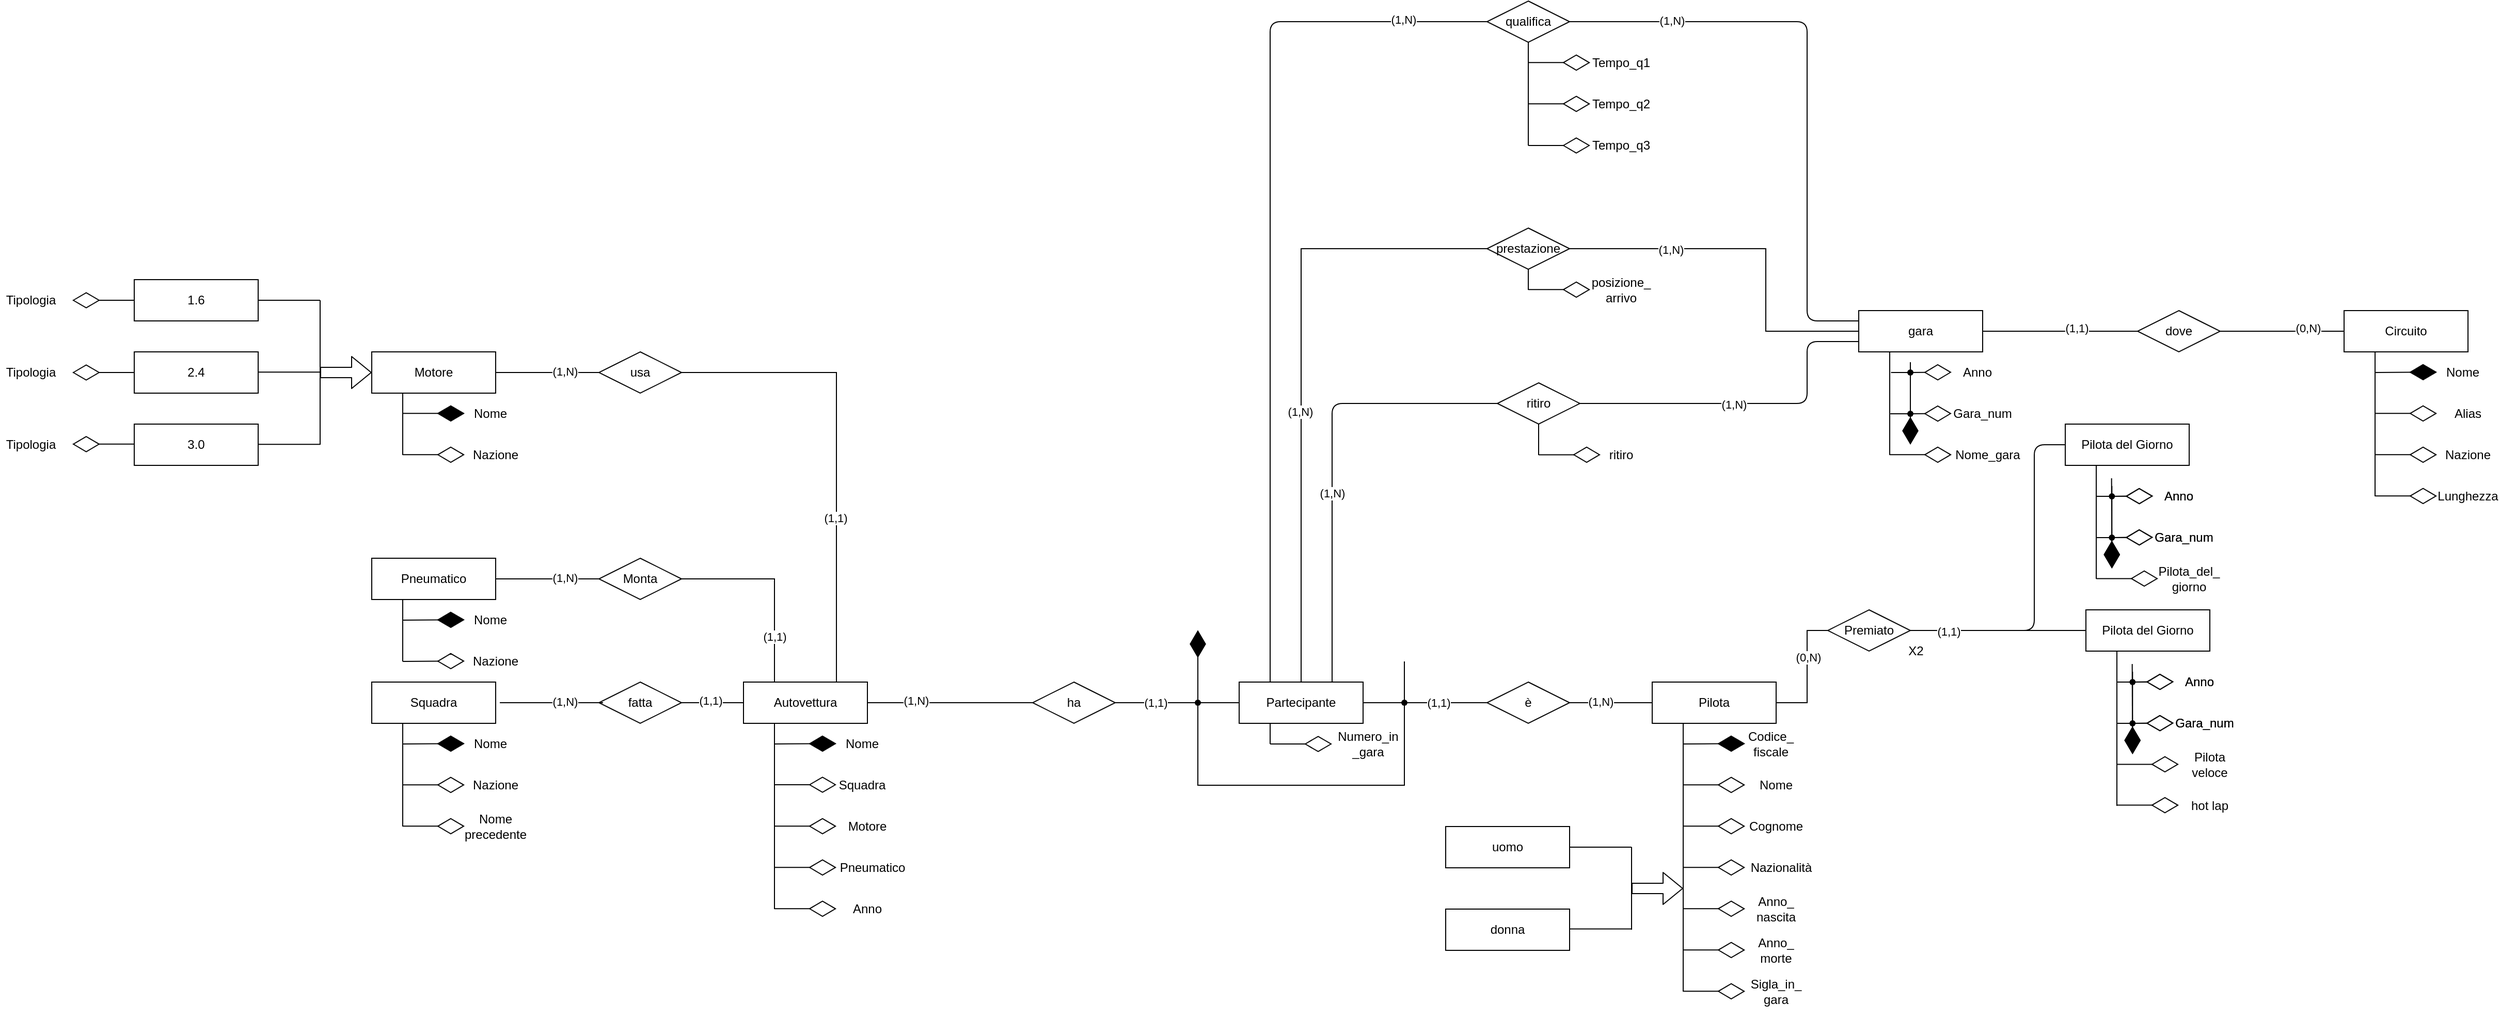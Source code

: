 <mxfile>
    <diagram id="Di9s90D5BJ-oNOoDSjlQ" name="Pagina-1">
        <mxGraphModel dx="2453" dy="1525" grid="1" gridSize="10" guides="1" tooltips="1" connect="1" arrows="1" fold="1" page="1" pageScale="1" pageWidth="827" pageHeight="1169" math="0" shadow="0">
            <root>
                <mxCell id="0"/>
                <mxCell id="1" parent="0"/>
                <mxCell id="17" value="" style="endArrow=none;html=1;rounded=0;entryDx=0;entryDy=0;exitX=0;exitY=0.5;exitDx=0;exitDy=0;" parent="1" source="x9IPXqZHWkCQ09Jr-q4c-19" target="16" edge="1">
                    <mxGeometry width="50" height="50" relative="1" as="geometry">
                        <mxPoint x="600" y="340" as="sourcePoint"/>
                        <mxPoint x="480" y="340" as="targetPoint"/>
                        <Array as="points"/>
                    </mxGeometry>
                </mxCell>
                <mxCell id="x9IPXqZHWkCQ09Jr-q4c-4" value="dove" style="rhombus;whiteSpace=wrap;html=1;" parent="1" vertex="1">
                    <mxGeometry x="1230" y="-40" width="80" height="40" as="geometry"/>
                </mxCell>
                <mxCell id="x9IPXqZHWkCQ09Jr-q4c-5" value="" style="endArrow=none;html=1;rounded=0;exitX=0;exitY=0.5;exitDx=0;exitDy=0;entryX=1;entryY=0.5;entryDx=0;entryDy=0;" parent="1" source="x9IPXqZHWkCQ09Jr-q4c-1" target="x9IPXqZHWkCQ09Jr-q4c-4" edge="1">
                    <mxGeometry width="50" height="50" relative="1" as="geometry">
                        <mxPoint x="250" y="130" as="sourcePoint"/>
                        <mxPoint x="300" y="80" as="targetPoint"/>
                    </mxGeometry>
                </mxCell>
                <mxCell id="Cl9s1CJxhAIAdCeZnH62-13" value="(0,N)" style="edgeLabel;html=1;align=center;verticalAlign=middle;resizable=0;points=[];" parent="x9IPXqZHWkCQ09Jr-q4c-5" vertex="1" connectable="0">
                    <mxGeometry x="-0.25" y="-1" relative="1" as="geometry">
                        <mxPoint x="10" y="-2" as="offset"/>
                    </mxGeometry>
                </mxCell>
                <mxCell id="x9IPXqZHWkCQ09Jr-q4c-6" value="" style="endArrow=none;html=1;rounded=0;entryX=1;entryY=0.5;entryDx=0;entryDy=0;exitX=0;exitY=0.5;exitDx=0;exitDy=0;" parent="1" source="x9IPXqZHWkCQ09Jr-q4c-4" target="x9IPXqZHWkCQ09Jr-q4c-3" edge="1">
                    <mxGeometry width="50" height="50" relative="1" as="geometry">
                        <mxPoint x="470" y="30" as="sourcePoint"/>
                        <mxPoint x="500" y="30" as="targetPoint"/>
                    </mxGeometry>
                </mxCell>
                <mxCell id="Cl9s1CJxhAIAdCeZnH62-14" value="(1,1)" style="edgeLabel;html=1;align=center;verticalAlign=middle;resizable=0;points=[];" parent="x9IPXqZHWkCQ09Jr-q4c-6" vertex="1" connectable="0">
                    <mxGeometry x="-0.175" y="-2" relative="1" as="geometry">
                        <mxPoint x="3" y="-1" as="offset"/>
                    </mxGeometry>
                </mxCell>
                <mxCell id="x9IPXqZHWkCQ09Jr-q4c-9" value="" style="endArrow=none;html=1;rounded=0;entryX=0;entryY=0.5;entryDx=0;entryDy=0;exitX=1;exitY=0.5;exitDx=0;exitDy=0;" parent="1" source="x9IPXqZHWkCQ09Jr-q4c-10" target="x9IPXqZHWkCQ09Jr-q4c-3" edge="1">
                    <mxGeometry width="50" height="50" relative="1" as="geometry">
                        <mxPoint x="680" y="80" as="sourcePoint"/>
                        <mxPoint x="640" y="110" as="targetPoint"/>
                        <Array as="points">
                            <mxPoint x="870" y="-100"/>
                            <mxPoint x="870" y="-20"/>
                        </Array>
                    </mxGeometry>
                </mxCell>
                <mxCell id="Cl9s1CJxhAIAdCeZnH62-15" value="(1,N)" style="edgeLabel;html=1;align=center;verticalAlign=middle;resizable=0;points=[];" parent="x9IPXqZHWkCQ09Jr-q4c-9" vertex="1" connectable="0">
                    <mxGeometry x="-0.455" y="-1" relative="1" as="geometry">
                        <mxPoint as="offset"/>
                    </mxGeometry>
                </mxCell>
                <mxCell id="x9IPXqZHWkCQ09Jr-q4c-11" value="" style="endArrow=none;html=1;rounded=0;entryX=0;entryY=0.5;entryDx=0;entryDy=0;exitX=0.5;exitY=0;exitDx=0;exitDy=0;" parent="1" source="x9IPXqZHWkCQ09Jr-q4c-12" target="x9IPXqZHWkCQ09Jr-q4c-10" edge="1">
                    <mxGeometry width="50" height="50" relative="1" as="geometry">
                        <mxPoint x="680" y="320" as="sourcePoint"/>
                        <mxPoint x="680" y="310" as="targetPoint"/>
                        <Array as="points">
                            <mxPoint x="420" y="-100"/>
                        </Array>
                    </mxGeometry>
                </mxCell>
                <mxCell id="Cl9s1CJxhAIAdCeZnH62-75" value="(1,N)" style="edgeLabel;html=1;align=center;verticalAlign=middle;resizable=0;points=[];" parent="x9IPXqZHWkCQ09Jr-q4c-11" vertex="1" connectable="0">
                    <mxGeometry x="-0.127" y="1" relative="1" as="geometry">
                        <mxPoint as="offset"/>
                    </mxGeometry>
                </mxCell>
                <mxCell id="x9IPXqZHWkCQ09Jr-q4c-19" value="è" style="rhombus;whiteSpace=wrap;html=1;" parent="1" vertex="1">
                    <mxGeometry x="600" y="320" width="80" height="40" as="geometry"/>
                </mxCell>
                <mxCell id="x9IPXqZHWkCQ09Jr-q4c-20" value="" style="endArrow=none;html=1;rounded=0;entryX=1;entryY=0.5;entryDx=0;entryDy=0;exitX=0;exitY=0.5;exitDx=0;exitDy=0;" parent="1" source="x9IPXqZHWkCQ09Jr-q4c-21" target="x9IPXqZHWkCQ09Jr-q4c-19" edge="1">
                    <mxGeometry width="50" height="50" relative="1" as="geometry">
                        <mxPoint x="390" y="570" as="sourcePoint"/>
                        <mxPoint x="240" y="540" as="targetPoint"/>
                    </mxGeometry>
                </mxCell>
                <mxCell id="qTHSg226VjWmeGPwzJhm-38" value="(1,N)" style="edgeLabel;html=1;align=center;verticalAlign=middle;resizable=0;points=[];" parent="x9IPXqZHWkCQ09Jr-q4c-20" vertex="1" connectable="0">
                    <mxGeometry x="0.25" y="-1" relative="1" as="geometry">
                        <mxPoint as="offset"/>
                    </mxGeometry>
                </mxCell>
                <mxCell id="x9IPXqZHWkCQ09Jr-q4c-21" value="Pilota" style="rounded=0;whiteSpace=wrap;html=1;" parent="1" vertex="1">
                    <mxGeometry x="760" y="320" width="120" height="40" as="geometry"/>
                </mxCell>
                <mxCell id="x9IPXqZHWkCQ09Jr-q4c-25" value="" style="endArrow=none;html=1;rounded=0;entryX=0;entryY=0.5;entryDx=0;entryDy=0;exitX=1;exitY=0.5;exitDx=0;exitDy=0;" parent="1" source="x9IPXqZHWkCQ09Jr-q4c-26" target="x9IPXqZHWkCQ09Jr-q4c-12" edge="1">
                    <mxGeometry width="50" height="50" relative="1" as="geometry">
                        <mxPoint x="520" y="340" as="sourcePoint"/>
                        <mxPoint x="430" y="340" as="targetPoint"/>
                    </mxGeometry>
                </mxCell>
                <mxCell id="qTHSg226VjWmeGPwzJhm-36" value="(1,1)" style="edgeLabel;html=1;align=center;verticalAlign=middle;resizable=0;points=[];" parent="x9IPXqZHWkCQ09Jr-q4c-25" vertex="1" connectable="0">
                    <mxGeometry x="-0.344" y="2" relative="1" as="geometry">
                        <mxPoint x="-1" y="2" as="offset"/>
                    </mxGeometry>
                </mxCell>
                <mxCell id="x9IPXqZHWkCQ09Jr-q4c-26" value="ha" style="rhombus;whiteSpace=wrap;html=1;" parent="1" vertex="1">
                    <mxGeometry x="160" y="320" width="80" height="40" as="geometry"/>
                </mxCell>
                <mxCell id="x9IPXqZHWkCQ09Jr-q4c-27" value="" style="endArrow=none;html=1;rounded=0;entryX=0;entryY=0.5;entryDx=0;entryDy=0;exitX=1;exitY=0.5;exitDx=0;exitDy=0;" parent="1" source="x9IPXqZHWkCQ09Jr-q4c-28" target="x9IPXqZHWkCQ09Jr-q4c-26" edge="1">
                    <mxGeometry width="50" height="50" relative="1" as="geometry">
                        <mxPoint x="130" y="340" as="sourcePoint"/>
                        <mxPoint x="160" y="340" as="targetPoint"/>
                    </mxGeometry>
                </mxCell>
                <mxCell id="qTHSg226VjWmeGPwzJhm-35" value="(1,N)" style="edgeLabel;html=1;align=center;verticalAlign=middle;resizable=0;points=[];" parent="x9IPXqZHWkCQ09Jr-q4c-27" vertex="1" connectable="0">
                    <mxGeometry x="-0.417" y="3" relative="1" as="geometry">
                        <mxPoint y="1" as="offset"/>
                    </mxGeometry>
                </mxCell>
                <mxCell id="x9IPXqZHWkCQ09Jr-q4c-28" value="Autovettura" style="rounded=0;whiteSpace=wrap;html=1;" parent="1" vertex="1">
                    <mxGeometry x="-120" y="320" width="120" height="40" as="geometry"/>
                </mxCell>
                <mxCell id="x9IPXqZHWkCQ09Jr-q4c-32" value="fatta" style="rhombus;whiteSpace=wrap;html=1;" parent="1" vertex="1">
                    <mxGeometry x="-260" y="320" width="80" height="40" as="geometry"/>
                </mxCell>
                <mxCell id="x9IPXqZHWkCQ09Jr-q4c-33" value="" style="endArrow=none;html=1;rounded=0;entryX=0;entryY=0.5;entryDx=0;entryDy=0;exitX=1;exitY=0.5;exitDx=0;exitDy=0;" parent="1" edge="1">
                    <mxGeometry width="50" height="50" relative="1" as="geometry">
                        <mxPoint x="-356" y="340" as="sourcePoint"/>
                        <mxPoint x="-256" y="340" as="targetPoint"/>
                        <Array as="points">
                            <mxPoint x="-316" y="340"/>
                        </Array>
                    </mxGeometry>
                </mxCell>
                <mxCell id="qTHSg226VjWmeGPwzJhm-20" value="(1,N)" style="edgeLabel;html=1;align=center;verticalAlign=middle;resizable=0;points=[];" parent="x9IPXqZHWkCQ09Jr-q4c-33" vertex="1" connectable="0">
                    <mxGeometry x="0.211" y="1" relative="1" as="geometry">
                        <mxPoint x="2" as="offset"/>
                    </mxGeometry>
                </mxCell>
                <mxCell id="x9IPXqZHWkCQ09Jr-q4c-34" value="Squadra" style="rounded=0;whiteSpace=wrap;html=1;" parent="1" vertex="1">
                    <mxGeometry x="-480" y="320" width="120" height="40" as="geometry"/>
                </mxCell>
                <mxCell id="x9IPXqZHWkCQ09Jr-q4c-38" value="" style="endArrow=none;html=1;rounded=0;exitX=1;exitY=0.5;exitDx=0;exitDy=0;entryX=0.75;entryY=0;entryDx=0;entryDy=0;" parent="1" source="x9IPXqZHWkCQ09Jr-q4c-39" target="x9IPXqZHWkCQ09Jr-q4c-28" edge="1">
                    <mxGeometry width="50" height="50" relative="1" as="geometry">
                        <mxPoint x="-90" y="335" as="sourcePoint"/>
                        <mxPoint x="-80" y="300" as="targetPoint"/>
                        <Array as="points">
                            <mxPoint x="-30" y="20"/>
                        </Array>
                    </mxGeometry>
                </mxCell>
                <mxCell id="qTHSg226VjWmeGPwzJhm-16" value="(1,1)" style="edgeLabel;html=1;align=center;verticalAlign=middle;resizable=0;points=[];" parent="x9IPXqZHWkCQ09Jr-q4c-38" vertex="1" connectable="0">
                    <mxGeometry x="0.292" y="-1" relative="1" as="geometry">
                        <mxPoint as="offset"/>
                    </mxGeometry>
                </mxCell>
                <mxCell id="x9IPXqZHWkCQ09Jr-q4c-39" value="usa" style="rhombus;whiteSpace=wrap;html=1;" parent="1" vertex="1">
                    <mxGeometry x="-260" width="80" height="40" as="geometry"/>
                </mxCell>
                <mxCell id="x9IPXqZHWkCQ09Jr-q4c-40" value="" style="endArrow=none;html=1;rounded=0;entryX=0;entryY=0.5;entryDx=0;entryDy=0;exitX=1;exitY=0.5;exitDx=0;exitDy=0;" parent="1" source="x9IPXqZHWkCQ09Jr-q4c-41" target="x9IPXqZHWkCQ09Jr-q4c-39" edge="1">
                    <mxGeometry width="50" height="50" relative="1" as="geometry">
                        <mxPoint x="-260" y="220" as="sourcePoint"/>
                        <mxPoint x="-170" y="250" as="targetPoint"/>
                    </mxGeometry>
                </mxCell>
                <mxCell id="qTHSg226VjWmeGPwzJhm-15" value="(1,N)" style="edgeLabel;html=1;align=center;verticalAlign=middle;resizable=0;points=[];" parent="x9IPXqZHWkCQ09Jr-q4c-40" vertex="1" connectable="0">
                    <mxGeometry x="-0.253" y="-1" relative="1" as="geometry">
                        <mxPoint x="29" y="-2" as="offset"/>
                    </mxGeometry>
                </mxCell>
                <mxCell id="x9IPXqZHWkCQ09Jr-q4c-41" value="Motore" style="rounded=0;whiteSpace=wrap;html=1;" parent="1" vertex="1">
                    <mxGeometry x="-480" width="120" height="40" as="geometry"/>
                </mxCell>
                <mxCell id="x9IPXqZHWkCQ09Jr-q4c-43" value="Monta" style="rhombus;whiteSpace=wrap;html=1;" parent="1" vertex="1">
                    <mxGeometry x="-260" y="200" width="80" height="40" as="geometry"/>
                </mxCell>
                <mxCell id="x9IPXqZHWkCQ09Jr-q4c-45" value="Pneumatico" style="rounded=0;whiteSpace=wrap;html=1;" parent="1" vertex="1">
                    <mxGeometry x="-480" y="200" width="120" height="40" as="geometry"/>
                </mxCell>
                <mxCell id="qTHSg226VjWmeGPwzJhm-3" value="" style="endArrow=none;html=1;rounded=0;entryX=0.25;entryY=1;entryDx=0;entryDy=0;" parent="1" target="x9IPXqZHWkCQ09Jr-q4c-41" edge="1">
                    <mxGeometry width="50" height="50" relative="1" as="geometry">
                        <mxPoint x="-450" y="100" as="sourcePoint"/>
                        <mxPoint x="90" y="40" as="targetPoint"/>
                    </mxGeometry>
                </mxCell>
                <mxCell id="qTHSg226VjWmeGPwzJhm-4" value="" style="endArrow=diamondThin;endFill=1;endSize=24;html=1;rounded=0;" parent="1" edge="1">
                    <mxGeometry width="160" relative="1" as="geometry">
                        <mxPoint x="-450" y="59.66" as="sourcePoint"/>
                        <mxPoint x="-390" y="59.66" as="targetPoint"/>
                    </mxGeometry>
                </mxCell>
                <mxCell id="qTHSg226VjWmeGPwzJhm-5" value="" style="endArrow=diamondThin;endFill=0;endSize=24;html=1;rounded=0;" parent="1" edge="1">
                    <mxGeometry width="160" relative="1" as="geometry">
                        <mxPoint x="-450" y="99.66" as="sourcePoint"/>
                        <mxPoint x="-390" y="99.66" as="targetPoint"/>
                    </mxGeometry>
                </mxCell>
                <mxCell id="qTHSg226VjWmeGPwzJhm-6" value="Nome" style="text;html=1;strokeColor=none;fillColor=none;align=center;verticalAlign=middle;whiteSpace=wrap;rounded=0;" parent="1" vertex="1">
                    <mxGeometry x="-390" y="40" width="50" height="40" as="geometry"/>
                </mxCell>
                <mxCell id="qTHSg226VjWmeGPwzJhm-8" value="Nazione" style="text;html=1;strokeColor=none;fillColor=none;align=center;verticalAlign=middle;whiteSpace=wrap;rounded=0;" parent="1" vertex="1">
                    <mxGeometry x="-390" y="80" width="60" height="40" as="geometry"/>
                </mxCell>
                <mxCell id="qTHSg226VjWmeGPwzJhm-9" value="" style="endArrow=diamondThin;endFill=0;endSize=24;html=1;rounded=0;exitX=0;exitY=0.5;exitDx=0;exitDy=0;" parent="1" edge="1" source="34">
                    <mxGeometry width="160" relative="1" as="geometry">
                        <mxPoint x="-770" y="-50.59" as="sourcePoint"/>
                        <mxPoint x="-770" y="-50" as="targetPoint"/>
                    </mxGeometry>
                </mxCell>
                <mxCell id="qTHSg226VjWmeGPwzJhm-12" value="Tipologia" style="text;html=1;strokeColor=none;fillColor=none;align=center;verticalAlign=middle;whiteSpace=wrap;rounded=0;" parent="1" vertex="1">
                    <mxGeometry x="-840" y="70" width="60" height="40" as="geometry"/>
                </mxCell>
                <mxCell id="qTHSg226VjWmeGPwzJhm-23" value="" style="endArrow=none;html=1;rounded=0;entryX=0.25;entryY=1;entryDx=0;entryDy=0;" parent="1" target="x9IPXqZHWkCQ09Jr-q4c-45" edge="1">
                    <mxGeometry width="50" height="50" relative="1" as="geometry">
                        <mxPoint x="-450" y="300" as="sourcePoint"/>
                        <mxPoint x="-300" y="490" as="targetPoint"/>
                    </mxGeometry>
                </mxCell>
                <mxCell id="qTHSg226VjWmeGPwzJhm-24" value="" style="endArrow=diamondThin;endFill=1;endSize=24;html=1;rounded=0;" parent="1" edge="1">
                    <mxGeometry width="160" relative="1" as="geometry">
                        <mxPoint x="-450" y="260" as="sourcePoint"/>
                        <mxPoint x="-390" y="259.66" as="targetPoint"/>
                    </mxGeometry>
                </mxCell>
                <mxCell id="qTHSg226VjWmeGPwzJhm-25" value="Nome" style="text;html=1;strokeColor=none;fillColor=none;align=center;verticalAlign=middle;whiteSpace=wrap;rounded=0;" parent="1" vertex="1">
                    <mxGeometry x="-390" y="240" width="50" height="40" as="geometry"/>
                </mxCell>
                <mxCell id="qTHSg226VjWmeGPwzJhm-26" value="" style="endArrow=diamondThin;endFill=0;endSize=24;html=1;rounded=0;" parent="1" edge="1">
                    <mxGeometry width="160" relative="1" as="geometry">
                        <mxPoint x="-450" y="300" as="sourcePoint"/>
                        <mxPoint x="-390" y="299.66" as="targetPoint"/>
                    </mxGeometry>
                </mxCell>
                <mxCell id="qTHSg226VjWmeGPwzJhm-27" value="Nazione" style="text;html=1;strokeColor=none;fillColor=none;align=center;verticalAlign=middle;whiteSpace=wrap;rounded=0;" parent="1" vertex="1">
                    <mxGeometry x="-390" y="280" width="60" height="40" as="geometry"/>
                </mxCell>
                <mxCell id="qTHSg226VjWmeGPwzJhm-28" value="" style="endArrow=none;html=1;rounded=0;entryX=0.25;entryY=1;entryDx=0;entryDy=0;" parent="1" target="x9IPXqZHWkCQ09Jr-q4c-34" edge="1">
                    <mxGeometry width="50" height="50" relative="1" as="geometry">
                        <mxPoint x="-450" y="460" as="sourcePoint"/>
                        <mxPoint x="-450" y="360" as="targetPoint"/>
                    </mxGeometry>
                </mxCell>
                <mxCell id="qTHSg226VjWmeGPwzJhm-29" value="" style="endArrow=diamondThin;endFill=1;endSize=24;html=1;rounded=0;" parent="1" edge="1">
                    <mxGeometry width="160" relative="1" as="geometry">
                        <mxPoint x="-450" y="380" as="sourcePoint"/>
                        <mxPoint x="-390" y="379.66" as="targetPoint"/>
                    </mxGeometry>
                </mxCell>
                <mxCell id="qTHSg226VjWmeGPwzJhm-30" value="Nome" style="text;html=1;strokeColor=none;fillColor=none;align=center;verticalAlign=middle;whiteSpace=wrap;rounded=0;" parent="1" vertex="1">
                    <mxGeometry x="-390" y="360" width="50" height="40" as="geometry"/>
                </mxCell>
                <mxCell id="qTHSg226VjWmeGPwzJhm-31" value="" style="endArrow=diamondThin;endFill=0;endSize=24;html=1;rounded=0;" parent="1" edge="1">
                    <mxGeometry width="160" relative="1" as="geometry">
                        <mxPoint x="-450" y="419.66" as="sourcePoint"/>
                        <mxPoint x="-390" y="419.66" as="targetPoint"/>
                    </mxGeometry>
                </mxCell>
                <mxCell id="qTHSg226VjWmeGPwzJhm-32" value="Nazione" style="text;html=1;strokeColor=none;fillColor=none;align=center;verticalAlign=middle;whiteSpace=wrap;rounded=0;" parent="1" vertex="1">
                    <mxGeometry x="-390" y="400" width="60" height="40" as="geometry"/>
                </mxCell>
                <mxCell id="qTHSg226VjWmeGPwzJhm-33" value="" style="endArrow=diamondThin;endFill=0;endSize=24;html=1;rounded=0;" parent="1" edge="1">
                    <mxGeometry width="160" relative="1" as="geometry">
                        <mxPoint x="-450.0" y="459.66" as="sourcePoint"/>
                        <mxPoint x="-390.0" y="459.66" as="targetPoint"/>
                    </mxGeometry>
                </mxCell>
                <mxCell id="qTHSg226VjWmeGPwzJhm-34" value="Nome precedente" style="text;html=1;strokeColor=none;fillColor=none;align=center;verticalAlign=middle;whiteSpace=wrap;rounded=0;" parent="1" vertex="1">
                    <mxGeometry x="-390" y="440" width="60" height="40" as="geometry"/>
                </mxCell>
                <mxCell id="qTHSg226VjWmeGPwzJhm-40" value="" style="endArrow=none;html=1;rounded=0;exitX=1;exitY=0.5;exitDx=0;exitDy=0;entryX=0.25;entryY=0;entryDx=0;entryDy=0;" parent="1" source="x9IPXqZHWkCQ09Jr-q4c-43" target="x9IPXqZHWkCQ09Jr-q4c-28" edge="1">
                    <mxGeometry width="50" height="50" relative="1" as="geometry">
                        <mxPoint x="-190" y="410" as="sourcePoint"/>
                        <mxPoint x="-140" y="360" as="targetPoint"/>
                        <Array as="points">
                            <mxPoint x="-90" y="220"/>
                        </Array>
                    </mxGeometry>
                </mxCell>
                <mxCell id="qTHSg226VjWmeGPwzJhm-44" value="(1,1)" style="edgeLabel;html=1;align=center;verticalAlign=middle;resizable=0;points=[];" parent="qTHSg226VjWmeGPwzJhm-40" vertex="1" connectable="0">
                    <mxGeometry x="0.537" relative="1" as="geometry">
                        <mxPoint as="offset"/>
                    </mxGeometry>
                </mxCell>
                <mxCell id="qTHSg226VjWmeGPwzJhm-42" value="" style="endArrow=none;html=1;rounded=0;exitX=1;exitY=0.5;exitDx=0;exitDy=0;entryX=0;entryY=0.5;entryDx=0;entryDy=0;" parent="1" source="x9IPXqZHWkCQ09Jr-q4c-45" target="x9IPXqZHWkCQ09Jr-q4c-43" edge="1">
                    <mxGeometry width="50" height="50" relative="1" as="geometry">
                        <mxPoint x="-220" y="260" as="sourcePoint"/>
                        <mxPoint x="-170" y="210" as="targetPoint"/>
                    </mxGeometry>
                </mxCell>
                <mxCell id="qTHSg226VjWmeGPwzJhm-43" value="(1,N)" style="edgeLabel;html=1;align=center;verticalAlign=middle;resizable=0;points=[];" parent="qTHSg226VjWmeGPwzJhm-42" vertex="1" connectable="0">
                    <mxGeometry x="-0.225" relative="1" as="geometry">
                        <mxPoint x="28" y="-1" as="offset"/>
                    </mxGeometry>
                </mxCell>
                <mxCell id="qTHSg226VjWmeGPwzJhm-45" value="" style="endArrow=none;html=1;rounded=0;exitX=1;exitY=0.5;exitDx=0;exitDy=0;entryX=0;entryY=0.5;entryDx=0;entryDy=0;" parent="1" source="x9IPXqZHWkCQ09Jr-q4c-32" target="x9IPXqZHWkCQ09Jr-q4c-28" edge="1">
                    <mxGeometry width="50" height="50" relative="1" as="geometry">
                        <mxPoint x="-250" y="370" as="sourcePoint"/>
                        <mxPoint x="-200" y="320" as="targetPoint"/>
                    </mxGeometry>
                </mxCell>
                <mxCell id="qTHSg226VjWmeGPwzJhm-46" value="(1,1)" style="edgeLabel;html=1;align=center;verticalAlign=middle;resizable=0;points=[];" parent="qTHSg226VjWmeGPwzJhm-45" vertex="1" connectable="0">
                    <mxGeometry x="-0.333" y="2" relative="1" as="geometry">
                        <mxPoint x="8" as="offset"/>
                    </mxGeometry>
                </mxCell>
                <mxCell id="qTHSg226VjWmeGPwzJhm-47" value="" style="endArrow=none;html=1;rounded=0;entryX=0.25;entryY=1;entryDx=0;entryDy=0;" parent="1" target="x9IPXqZHWkCQ09Jr-q4c-28" edge="1">
                    <mxGeometry width="50" height="50" relative="1" as="geometry">
                        <mxPoint x="-90" y="540" as="sourcePoint"/>
                        <mxPoint x="-120" y="230" as="targetPoint"/>
                    </mxGeometry>
                </mxCell>
                <mxCell id="qTHSg226VjWmeGPwzJhm-48" value="" style="endArrow=diamondThin;endFill=1;endSize=24;html=1;rounded=0;" parent="1" edge="1">
                    <mxGeometry width="160" relative="1" as="geometry">
                        <mxPoint x="-90" y="380" as="sourcePoint"/>
                        <mxPoint x="-30" y="379.66" as="targetPoint"/>
                    </mxGeometry>
                </mxCell>
                <mxCell id="qTHSg226VjWmeGPwzJhm-49" value="Nome" style="text;html=1;strokeColor=none;fillColor=none;align=center;verticalAlign=middle;whiteSpace=wrap;rounded=0;" parent="1" vertex="1">
                    <mxGeometry x="-30" y="360" width="50" height="40" as="geometry"/>
                </mxCell>
                <mxCell id="qTHSg226VjWmeGPwzJhm-51" value="Squadra" style="text;html=1;strokeColor=none;fillColor=none;align=center;verticalAlign=middle;whiteSpace=wrap;rounded=0;" parent="1" vertex="1">
                    <mxGeometry x="-30" y="400" width="50" height="40" as="geometry"/>
                </mxCell>
                <mxCell id="qTHSg226VjWmeGPwzJhm-52" value="" style="endArrow=diamondThin;endFill=0;endSize=24;html=1;rounded=0;" parent="1" edge="1">
                    <mxGeometry width="160" relative="1" as="geometry">
                        <mxPoint x="-90" y="459.66" as="sourcePoint"/>
                        <mxPoint x="-30" y="459.66" as="targetPoint"/>
                    </mxGeometry>
                </mxCell>
                <mxCell id="qTHSg226VjWmeGPwzJhm-53" value="Motore" style="text;html=1;strokeColor=none;fillColor=none;align=center;verticalAlign=middle;whiteSpace=wrap;rounded=0;" parent="1" vertex="1">
                    <mxGeometry x="-30" y="440" width="60" height="40" as="geometry"/>
                </mxCell>
                <mxCell id="qTHSg226VjWmeGPwzJhm-54" value="" style="endArrow=diamondThin;endFill=0;endSize=24;html=1;rounded=0;" parent="1" edge="1">
                    <mxGeometry width="160" relative="1" as="geometry">
                        <mxPoint x="-90" y="499.66" as="sourcePoint"/>
                        <mxPoint x="-30" y="499.66" as="targetPoint"/>
                    </mxGeometry>
                </mxCell>
                <mxCell id="qTHSg226VjWmeGPwzJhm-55" value="Pneumatico" style="text;html=1;strokeColor=none;fillColor=none;align=center;verticalAlign=middle;whiteSpace=wrap;rounded=0;" parent="1" vertex="1">
                    <mxGeometry x="-30" y="480" width="70" height="40" as="geometry"/>
                </mxCell>
                <mxCell id="Cl9s1CJxhAIAdCeZnH62-29" value="" style="endArrow=diamondThin;endFill=1;endSize=24;html=1;rounded=0;" parent="1" edge="1">
                    <mxGeometry width="160" relative="1" as="geometry">
                        <mxPoint x="790" y="380" as="sourcePoint"/>
                        <mxPoint x="850" y="379.66" as="targetPoint"/>
                    </mxGeometry>
                </mxCell>
                <mxCell id="Cl9s1CJxhAIAdCeZnH62-30" value="&lt;div&gt;Codice_&lt;/div&gt;&lt;div&gt;fiscale&lt;/div&gt;" style="text;html=1;strokeColor=none;fillColor=none;align=center;verticalAlign=middle;whiteSpace=wrap;rounded=0;" parent="1" vertex="1">
                    <mxGeometry x="850" y="360" width="50" height="40" as="geometry"/>
                </mxCell>
                <mxCell id="Cl9s1CJxhAIAdCeZnH62-31" value="" style="endArrow=none;html=1;rounded=0;entryX=0.25;entryY=1;entryDx=0;entryDy=0;" parent="1" target="x9IPXqZHWkCQ09Jr-q4c-21" edge="1">
                    <mxGeometry width="50" height="50" relative="1" as="geometry">
                        <mxPoint x="790" y="620" as="sourcePoint"/>
                        <mxPoint x="690" y="290" as="targetPoint"/>
                    </mxGeometry>
                </mxCell>
                <mxCell id="Cl9s1CJxhAIAdCeZnH62-34" value="" style="endArrow=diamondThin;endFill=0;endSize=24;html=1;rounded=0;" parent="1" edge="1">
                    <mxGeometry width="160" relative="1" as="geometry">
                        <mxPoint x="790" y="419.66" as="sourcePoint"/>
                        <mxPoint x="850" y="419.66" as="targetPoint"/>
                    </mxGeometry>
                </mxCell>
                <mxCell id="Cl9s1CJxhAIAdCeZnH62-35" value="Nome" style="text;html=1;strokeColor=none;fillColor=none;align=center;verticalAlign=middle;whiteSpace=wrap;rounded=0;" parent="1" vertex="1">
                    <mxGeometry x="850" y="400" width="60" height="40" as="geometry"/>
                </mxCell>
                <mxCell id="Cl9s1CJxhAIAdCeZnH62-36" value="" style="endArrow=diamondThin;endFill=0;endSize=24;html=1;rounded=0;" parent="1" edge="1">
                    <mxGeometry width="160" relative="1" as="geometry">
                        <mxPoint x="790" y="459.66" as="sourcePoint"/>
                        <mxPoint x="850" y="459.66" as="targetPoint"/>
                    </mxGeometry>
                </mxCell>
                <mxCell id="Cl9s1CJxhAIAdCeZnH62-37" value="Cognome" style="text;html=1;strokeColor=none;fillColor=none;align=center;verticalAlign=middle;whiteSpace=wrap;rounded=0;" parent="1" vertex="1">
                    <mxGeometry x="850" y="440" width="60" height="40" as="geometry"/>
                </mxCell>
                <mxCell id="Cl9s1CJxhAIAdCeZnH62-40" value="" style="endArrow=diamondThin;endFill=0;endSize=24;html=1;rounded=0;" parent="1" edge="1">
                    <mxGeometry width="160" relative="1" as="geometry">
                        <mxPoint x="790" y="499.66" as="sourcePoint"/>
                        <mxPoint x="850" y="499.66" as="targetPoint"/>
                    </mxGeometry>
                </mxCell>
                <mxCell id="Cl9s1CJxhAIAdCeZnH62-41" value="Nazionalità" style="text;html=1;strokeColor=none;fillColor=none;align=center;verticalAlign=middle;whiteSpace=wrap;rounded=0;" parent="1" vertex="1">
                    <mxGeometry x="850" y="480" width="70" height="40" as="geometry"/>
                </mxCell>
                <mxCell id="Cl9s1CJxhAIAdCeZnH62-42" value="" style="endArrow=diamondThin;endFill=0;endSize=24;html=1;rounded=0;" parent="1" edge="1">
                    <mxGeometry width="160" relative="1" as="geometry">
                        <mxPoint x="790" y="539.66" as="sourcePoint"/>
                        <mxPoint x="850" y="539.66" as="targetPoint"/>
                    </mxGeometry>
                </mxCell>
                <mxCell id="Cl9s1CJxhAIAdCeZnH62-43" value="&lt;div&gt;Anno_&lt;/div&gt;&lt;div&gt;nascita&lt;br&gt;&lt;/div&gt;" style="text;html=1;strokeColor=none;fillColor=none;align=center;verticalAlign=middle;whiteSpace=wrap;rounded=0;" parent="1" vertex="1">
                    <mxGeometry x="850" y="520" width="60" height="40" as="geometry"/>
                </mxCell>
                <mxCell id="Cl9s1CJxhAIAdCeZnH62-44" value="" style="endArrow=diamondThin;endFill=0;endSize=24;html=1;rounded=0;" parent="1" edge="1">
                    <mxGeometry width="160" relative="1" as="geometry">
                        <mxPoint x="790" y="579.66" as="sourcePoint"/>
                        <mxPoint x="850" y="579.66" as="targetPoint"/>
                    </mxGeometry>
                </mxCell>
                <mxCell id="Cl9s1CJxhAIAdCeZnH62-45" value="&lt;div&gt;Anno_&lt;/div&gt;&lt;div&gt;morte&lt;br&gt;&lt;/div&gt;" style="text;html=1;strokeColor=none;fillColor=none;align=center;verticalAlign=middle;whiteSpace=wrap;rounded=0;" parent="1" vertex="1">
                    <mxGeometry x="850" y="560" width="60" height="40" as="geometry"/>
                </mxCell>
                <mxCell id="Cl9s1CJxhAIAdCeZnH62-46" value="" style="endArrow=diamondThin;endFill=0;endSize=24;html=1;rounded=0;" parent="1" edge="1">
                    <mxGeometry width="160" relative="1" as="geometry">
                        <mxPoint x="790" y="619.66" as="sourcePoint"/>
                        <mxPoint x="850" y="619.66" as="targetPoint"/>
                    </mxGeometry>
                </mxCell>
                <mxCell id="Cl9s1CJxhAIAdCeZnH62-47" value="&lt;div&gt;Sigla_in_&lt;/div&gt;&lt;div&gt;gara&lt;br&gt;&lt;/div&gt;" style="text;html=1;strokeColor=none;fillColor=none;align=center;verticalAlign=middle;whiteSpace=wrap;rounded=0;" parent="1" vertex="1">
                    <mxGeometry x="850" y="600" width="60" height="40" as="geometry"/>
                </mxCell>
                <mxCell id="Cl9s1CJxhAIAdCeZnH62-76" value="" style="group" parent="1" vertex="1" connectable="0">
                    <mxGeometry x="360" y="320" width="180" height="200" as="geometry"/>
                </mxCell>
                <mxCell id="x9IPXqZHWkCQ09Jr-q4c-12" value="Partecipante" style="rounded=0;whiteSpace=wrap;html=1;" parent="Cl9s1CJxhAIAdCeZnH62-76" vertex="1">
                    <mxGeometry width="120" height="40" as="geometry"/>
                </mxCell>
                <mxCell id="Cl9s1CJxhAIAdCeZnH62-50" value="" style="endArrow=none;html=1;rounded=0;entryX=0.25;entryY=1;entryDx=0;entryDy=0;" parent="Cl9s1CJxhAIAdCeZnH62-76" target="x9IPXqZHWkCQ09Jr-q4c-12" edge="1">
                    <mxGeometry width="50" height="50" relative="1" as="geometry">
                        <mxPoint x="30" y="60" as="sourcePoint"/>
                        <mxPoint x="180" y="220" as="targetPoint"/>
                    </mxGeometry>
                </mxCell>
                <mxCell id="Cl9s1CJxhAIAdCeZnH62-53" value="" style="endArrow=diamondThin;endFill=0;endSize=24;html=1;rounded=0;" parent="Cl9s1CJxhAIAdCeZnH62-76" edge="1">
                    <mxGeometry width="160" relative="1" as="geometry">
                        <mxPoint x="30" y="60.0" as="sourcePoint"/>
                        <mxPoint x="90" y="60.0" as="targetPoint"/>
                    </mxGeometry>
                </mxCell>
                <mxCell id="Cl9s1CJxhAIAdCeZnH62-54" value="&lt;div&gt;Numero_in&lt;/div&gt;&lt;div&gt;_&lt;span&gt;gara&lt;/span&gt;&lt;/div&gt;" style="text;html=1;strokeColor=none;fillColor=none;align=center;verticalAlign=middle;whiteSpace=wrap;rounded=0;" parent="Cl9s1CJxhAIAdCeZnH62-76" vertex="1">
                    <mxGeometry x="90" y="40" width="70" height="40" as="geometry"/>
                </mxCell>
                <mxCell id="11" value="" style="endArrow=none;html=1;rounded=0;entryX=0.25;entryY=1;entryDx=0;entryDy=0;startArrow=none;" parent="Cl9s1CJxhAIAdCeZnH62-76" source="13" edge="1">
                    <mxGeometry width="50" height="50" relative="1" as="geometry">
                        <mxPoint x="160" y="-20" as="sourcePoint"/>
                        <mxPoint x="-40" y="-20" as="targetPoint"/>
                        <Array as="points"/>
                    </mxGeometry>
                </mxCell>
                <mxCell id="13" value="" style="shape=waypoint;sketch=0;fillStyle=solid;size=6;pointerEvents=1;points=[];fillColor=none;resizable=0;rotatable=0;perimeter=centerPerimeter;snapToPoint=1;" parent="Cl9s1CJxhAIAdCeZnH62-76" vertex="1">
                    <mxGeometry x="-60" width="40" height="40" as="geometry"/>
                </mxCell>
                <mxCell id="15" value="" style="endArrow=none;html=1;rounded=0;entryDx=0;entryDy=0;" parent="Cl9s1CJxhAIAdCeZnH62-76" target="13" edge="1">
                    <mxGeometry width="50" height="50" relative="1" as="geometry">
                        <mxPoint x="160" y="-20" as="sourcePoint"/>
                        <mxPoint x="320" y="300" as="targetPoint"/>
                        <Array as="points">
                            <mxPoint x="160" y="100"/>
                            <mxPoint x="-40" y="100"/>
                        </Array>
                    </mxGeometry>
                </mxCell>
                <mxCell id="16" value="" style="shape=waypoint;sketch=0;fillStyle=solid;size=6;pointerEvents=1;points=[];fillColor=none;resizable=0;rotatable=0;perimeter=centerPerimeter;snapToPoint=1;" parent="Cl9s1CJxhAIAdCeZnH62-76" vertex="1">
                    <mxGeometry x="140" width="40" height="40" as="geometry"/>
                </mxCell>
                <mxCell id="x9IPXqZHWkCQ09Jr-q4c-18" value="" style="endArrow=none;html=1;rounded=0;entryX=1;entryY=0.5;entryDx=0;entryDy=0;exitDx=0;exitDy=0;startArrow=none;" parent="Cl9s1CJxhAIAdCeZnH62-76" source="16" target="x9IPXqZHWkCQ09Jr-q4c-12" edge="1">
                    <mxGeometry width="50" height="50" relative="1" as="geometry">
                        <mxPoint x="450" y="20" as="sourcePoint"/>
                        <mxPoint x="330" y="60" as="targetPoint"/>
                        <Array as="points"/>
                    </mxGeometry>
                </mxCell>
                <mxCell id="qTHSg226VjWmeGPwzJhm-37" value="(1,1)" style="edgeLabel;html=1;align=center;verticalAlign=middle;resizable=0;points=[];" parent="x9IPXqZHWkCQ09Jr-q4c-18" vertex="1" connectable="0">
                    <mxGeometry x="0.333" y="-3" relative="1" as="geometry">
                        <mxPoint x="59" y="3" as="offset"/>
                    </mxGeometry>
                </mxCell>
                <mxCell id="Cl9s1CJxhAIAdCeZnH62-77" value="" style="group" parent="1" vertex="1" connectable="0">
                    <mxGeometry x="960" y="-40" width="160" height="280" as="geometry"/>
                </mxCell>
                <mxCell id="x9IPXqZHWkCQ09Jr-q4c-3" value="gara" style="rounded=0;whiteSpace=wrap;html=1;" parent="Cl9s1CJxhAIAdCeZnH62-77" vertex="1">
                    <mxGeometry width="120" height="40" as="geometry"/>
                </mxCell>
                <mxCell id="Cl9s1CJxhAIAdCeZnH62-16" value="" style="endArrow=none;html=1;rounded=0;entryX=0.25;entryY=1;entryDx=0;entryDy=0;" parent="Cl9s1CJxhAIAdCeZnH62-77" target="x9IPXqZHWkCQ09Jr-q4c-3" edge="1">
                    <mxGeometry width="50" height="50" relative="1" as="geometry">
                        <mxPoint x="30" y="140" as="sourcePoint"/>
                        <mxPoint x="120" y="200" as="targetPoint"/>
                    </mxGeometry>
                </mxCell>
                <mxCell id="Cl9s1CJxhAIAdCeZnH62-18" value="Anno" style="text;html=1;strokeColor=none;fillColor=none;align=center;verticalAlign=middle;whiteSpace=wrap;rounded=0;" parent="Cl9s1CJxhAIAdCeZnH62-77" vertex="1">
                    <mxGeometry x="90" y="40" width="50" height="40" as="geometry"/>
                </mxCell>
                <mxCell id="Cl9s1CJxhAIAdCeZnH62-20" value="Gara_num" style="text;html=1;strokeColor=none;fillColor=none;align=center;verticalAlign=middle;whiteSpace=wrap;rounded=0;" parent="Cl9s1CJxhAIAdCeZnH62-77" vertex="1">
                    <mxGeometry x="90" y="80" width="60" height="40" as="geometry"/>
                </mxCell>
                <mxCell id="Cl9s1CJxhAIAdCeZnH62-21" value="" style="endArrow=diamondThin;endFill=0;endSize=24;html=1;rounded=0;" parent="Cl9s1CJxhAIAdCeZnH62-77" edge="1">
                    <mxGeometry width="160" relative="1" as="geometry">
                        <mxPoint x="30" y="139.66" as="sourcePoint"/>
                        <mxPoint x="90" y="139.66" as="targetPoint"/>
                    </mxGeometry>
                </mxCell>
                <mxCell id="Cl9s1CJxhAIAdCeZnH62-22" value="Nome_gara" style="text;html=1;strokeColor=none;fillColor=none;align=center;verticalAlign=middle;whiteSpace=wrap;rounded=0;" parent="Cl9s1CJxhAIAdCeZnH62-77" vertex="1">
                    <mxGeometry x="90" y="120" width="70" height="40" as="geometry"/>
                </mxCell>
                <mxCell id="24" value="" style="endArrow=diamondThin;endFill=0;endSize=24;html=1;rounded=0;startArrow=none;" parent="Cl9s1CJxhAIAdCeZnH62-77" source="32" edge="1">
                    <mxGeometry width="160" relative="1" as="geometry">
                        <mxPoint x="30" y="59.75" as="sourcePoint"/>
                        <mxPoint x="90" y="59.75" as="targetPoint"/>
                    </mxGeometry>
                </mxCell>
                <mxCell id="23" value="" style="endArrow=diamondThin;endFill=0;endSize=24;html=1;rounded=0;startArrow=none;" parent="Cl9s1CJxhAIAdCeZnH62-77" source="30" edge="1">
                    <mxGeometry width="160" relative="1" as="geometry">
                        <mxPoint x="30" y="99.75" as="sourcePoint"/>
                        <mxPoint x="90" y="99.75" as="targetPoint"/>
                    </mxGeometry>
                </mxCell>
                <mxCell id="29" value="" style="endArrow=diamondThin;endFill=1;endSize=24;html=1;rounded=0;" parent="Cl9s1CJxhAIAdCeZnH62-77" edge="1">
                    <mxGeometry width="160" relative="1" as="geometry">
                        <mxPoint x="50" y="50" as="sourcePoint"/>
                        <mxPoint x="50" y="130" as="targetPoint"/>
                    </mxGeometry>
                </mxCell>
                <mxCell id="30" value="" style="shape=waypoint;sketch=0;fillStyle=solid;size=6;pointerEvents=1;points=[];fillColor=none;resizable=0;rotatable=0;perimeter=centerPerimeter;snapToPoint=1;" parent="Cl9s1CJxhAIAdCeZnH62-77" vertex="1">
                    <mxGeometry x="30" y="80" width="40" height="40" as="geometry"/>
                </mxCell>
                <mxCell id="31" value="" style="endArrow=none;endFill=0;endSize=24;html=1;rounded=0;" parent="Cl9s1CJxhAIAdCeZnH62-77" target="30" edge="1">
                    <mxGeometry width="160" relative="1" as="geometry">
                        <mxPoint x="30.635" y="100" as="sourcePoint"/>
                        <mxPoint x="1050.0" y="59.75" as="targetPoint"/>
                    </mxGeometry>
                </mxCell>
                <mxCell id="32" value="" style="shape=waypoint;sketch=0;fillStyle=solid;size=6;pointerEvents=1;points=[];fillColor=none;resizable=0;rotatable=0;perimeter=centerPerimeter;snapToPoint=1;" parent="Cl9s1CJxhAIAdCeZnH62-77" vertex="1">
                    <mxGeometry x="30" y="40" width="40" height="40" as="geometry"/>
                </mxCell>
                <mxCell id="33" value="" style="endArrow=none;endFill=0;endSize=24;html=1;rounded=0;" parent="Cl9s1CJxhAIAdCeZnH62-77" target="32" edge="1">
                    <mxGeometry width="160" relative="1" as="geometry">
                        <mxPoint x="31.27" y="60" as="sourcePoint"/>
                        <mxPoint x="1050" y="19.75" as="targetPoint"/>
                    </mxGeometry>
                </mxCell>
                <mxCell id="Cl9s1CJxhAIAdCeZnH62-78" value="" style="group" parent="1" vertex="1" connectable="0">
                    <mxGeometry x="1430" y="-40" width="150" height="200" as="geometry"/>
                </mxCell>
                <mxCell id="x9IPXqZHWkCQ09Jr-q4c-1" value="Circuito" style="rounded=0;whiteSpace=wrap;html=1;" parent="Cl9s1CJxhAIAdCeZnH62-78" vertex="1">
                    <mxGeometry width="120" height="40" as="geometry"/>
                </mxCell>
                <mxCell id="Cl9s1CJxhAIAdCeZnH62-1" value="" style="endArrow=none;html=1;rounded=0;entryX=0.25;entryY=1;entryDx=0;entryDy=0;" parent="Cl9s1CJxhAIAdCeZnH62-78" target="x9IPXqZHWkCQ09Jr-q4c-1" edge="1">
                    <mxGeometry width="50" height="50" relative="1" as="geometry">
                        <mxPoint x="30" y="180" as="sourcePoint"/>
                        <mxPoint x="100" y="200" as="targetPoint"/>
                    </mxGeometry>
                </mxCell>
                <mxCell id="Cl9s1CJxhAIAdCeZnH62-2" value="" style="endArrow=diamondThin;endFill=1;endSize=24;html=1;rounded=0;" parent="Cl9s1CJxhAIAdCeZnH62-78" edge="1">
                    <mxGeometry width="160" relative="1" as="geometry">
                        <mxPoint x="30" y="60" as="sourcePoint"/>
                        <mxPoint x="90" y="59.66" as="targetPoint"/>
                    </mxGeometry>
                </mxCell>
                <mxCell id="Cl9s1CJxhAIAdCeZnH62-3" value="Nome" style="text;html=1;strokeColor=none;fillColor=none;align=center;verticalAlign=middle;whiteSpace=wrap;rounded=0;" parent="Cl9s1CJxhAIAdCeZnH62-78" vertex="1">
                    <mxGeometry x="90" y="40" width="50" height="40" as="geometry"/>
                </mxCell>
                <mxCell id="Cl9s1CJxhAIAdCeZnH62-4" value="" style="endArrow=diamondThin;endFill=0;endSize=24;html=1;rounded=0;" parent="Cl9s1CJxhAIAdCeZnH62-78" edge="1">
                    <mxGeometry width="160" relative="1" as="geometry">
                        <mxPoint x="30" y="99.66" as="sourcePoint"/>
                        <mxPoint x="90" y="99.66" as="targetPoint"/>
                    </mxGeometry>
                </mxCell>
                <mxCell id="Cl9s1CJxhAIAdCeZnH62-5" value="Alias" style="text;html=1;strokeColor=none;fillColor=none;align=center;verticalAlign=middle;whiteSpace=wrap;rounded=0;" parent="Cl9s1CJxhAIAdCeZnH62-78" vertex="1">
                    <mxGeometry x="90" y="80" width="60" height="40" as="geometry"/>
                </mxCell>
                <mxCell id="Cl9s1CJxhAIAdCeZnH62-6" value="" style="endArrow=diamondThin;endFill=0;endSize=24;html=1;rounded=0;" parent="Cl9s1CJxhAIAdCeZnH62-78" edge="1">
                    <mxGeometry width="160" relative="1" as="geometry">
                        <mxPoint x="30" y="139.66" as="sourcePoint"/>
                        <mxPoint x="90" y="139.66" as="targetPoint"/>
                    </mxGeometry>
                </mxCell>
                <mxCell id="Cl9s1CJxhAIAdCeZnH62-7" value="Nazione" style="text;html=1;strokeColor=none;fillColor=none;align=center;verticalAlign=middle;whiteSpace=wrap;rounded=0;" parent="Cl9s1CJxhAIAdCeZnH62-78" vertex="1">
                    <mxGeometry x="90" y="120" width="60" height="40" as="geometry"/>
                </mxCell>
                <mxCell id="Cl9s1CJxhAIAdCeZnH62-11" value="" style="endArrow=diamondThin;endFill=0;endSize=24;html=1;rounded=0;" parent="Cl9s1CJxhAIAdCeZnH62-78" edge="1">
                    <mxGeometry width="160" relative="1" as="geometry">
                        <mxPoint x="30" y="179.66" as="sourcePoint"/>
                        <mxPoint x="90" y="179.66" as="targetPoint"/>
                    </mxGeometry>
                </mxCell>
                <mxCell id="Cl9s1CJxhAIAdCeZnH62-12" value="Lunghezza" style="text;html=1;strokeColor=none;fillColor=none;align=center;verticalAlign=middle;whiteSpace=wrap;rounded=0;" parent="Cl9s1CJxhAIAdCeZnH62-78" vertex="1">
                    <mxGeometry x="90" y="160" width="60" height="40" as="geometry"/>
                </mxCell>
                <mxCell id="Cl9s1CJxhAIAdCeZnH62-79" value="" style="group" parent="1" vertex="1" connectable="0">
                    <mxGeometry x="600" y="-130" width="160" height="360" as="geometry"/>
                </mxCell>
                <mxCell id="x9IPXqZHWkCQ09Jr-q4c-10" value="prestazione" style="rhombus;whiteSpace=wrap;html=1;" parent="Cl9s1CJxhAIAdCeZnH62-79" vertex="1">
                    <mxGeometry y="10" width="80" height="40" as="geometry"/>
                </mxCell>
                <mxCell id="Cl9s1CJxhAIAdCeZnH62-57" value="" style="endArrow=none;html=1;rounded=0;entryX=0.5;entryY=1;entryDx=0;entryDy=0;" parent="Cl9s1CJxhAIAdCeZnH62-79" target="x9IPXqZHWkCQ09Jr-q4c-10" edge="1">
                    <mxGeometry width="50" height="50" relative="1" as="geometry">
                        <mxPoint x="40" y="70" as="sourcePoint"/>
                        <mxPoint x="70" y="100" as="targetPoint"/>
                    </mxGeometry>
                </mxCell>
                <mxCell id="Cl9s1CJxhAIAdCeZnH62-71" value="" style="endArrow=diamondThin;endFill=0;endSize=24;html=1;rounded=0;" parent="Cl9s1CJxhAIAdCeZnH62-79" edge="1">
                    <mxGeometry width="160" relative="1" as="geometry">
                        <mxPoint x="40" y="69.66" as="sourcePoint"/>
                        <mxPoint x="100" y="69.66" as="targetPoint"/>
                    </mxGeometry>
                </mxCell>
                <mxCell id="Cl9s1CJxhAIAdCeZnH62-72" value="&lt;div&gt;posizione_&lt;/div&gt;&lt;div&gt;arrivo&lt;br&gt;&lt;/div&gt;" style="text;html=1;strokeColor=none;fillColor=none;align=center;verticalAlign=middle;whiteSpace=wrap;rounded=0;" parent="Cl9s1CJxhAIAdCeZnH62-79" vertex="1">
                    <mxGeometry x="100" y="50" width="60" height="40" as="geometry"/>
                </mxCell>
                <mxCell id="Cl9s1CJxhAIAdCeZnH62-73" value="" style="endArrow=diamondThin;endFill=0;endSize=24;html=1;rounded=0;" parent="Cl9s1CJxhAIAdCeZnH62-79" edge="1">
                    <mxGeometry width="160" relative="1" as="geometry">
                        <mxPoint x="50" y="229.71" as="sourcePoint"/>
                        <mxPoint x="110" y="229.71" as="targetPoint"/>
                    </mxGeometry>
                </mxCell>
                <mxCell id="Cl9s1CJxhAIAdCeZnH62-74" value="ritiro" style="text;html=1;strokeColor=none;fillColor=none;align=center;verticalAlign=middle;whiteSpace=wrap;rounded=0;" parent="Cl9s1CJxhAIAdCeZnH62-79" vertex="1">
                    <mxGeometry x="100" y="210" width="60" height="40" as="geometry"/>
                </mxCell>
                <mxCell id="60" value="ritiro" style="rhombus;whiteSpace=wrap;html=1;" vertex="1" parent="Cl9s1CJxhAIAdCeZnH62-79">
                    <mxGeometry x="10" y="160" width="80" height="40" as="geometry"/>
                </mxCell>
                <mxCell id="Cl9s1CJxhAIAdCeZnH62-55" value="" style="endArrow=diamondThin;endFill=0;endSize=24;html=1;rounded=0;" parent="1" edge="1">
                    <mxGeometry width="160" relative="1" as="geometry">
                        <mxPoint x="-90" y="539.66" as="sourcePoint"/>
                        <mxPoint x="-30" y="539.66" as="targetPoint"/>
                    </mxGeometry>
                </mxCell>
                <mxCell id="Cl9s1CJxhAIAdCeZnH62-52" value="Anno" style="text;html=1;strokeColor=none;fillColor=none;align=center;verticalAlign=middle;whiteSpace=wrap;rounded=0;" parent="1" vertex="1">
                    <mxGeometry x="-30" y="520" width="60" height="40" as="geometry"/>
                </mxCell>
                <mxCell id="2" value="" style="endArrow=diamondThin;endFill=0;endSize=24;html=1;rounded=0;" parent="1" edge="1">
                    <mxGeometry width="160" relative="1" as="geometry">
                        <mxPoint x="-90" y="419.5" as="sourcePoint"/>
                        <mxPoint x="-30" y="419.5" as="targetPoint"/>
                    </mxGeometry>
                </mxCell>
                <mxCell id="3" value="Premiato" style="rhombus;whiteSpace=wrap;html=1;" parent="1" vertex="1">
                    <mxGeometry x="930" y="250" width="80" height="40" as="geometry"/>
                </mxCell>
                <mxCell id="5" value="" style="endArrow=none;html=1;rounded=0;exitX=1;exitY=0.5;exitDx=0;exitDy=0;entryX=0;entryY=0.5;entryDx=0;entryDy=0;" parent="1" source="x9IPXqZHWkCQ09Jr-q4c-21" target="3" edge="1">
                    <mxGeometry width="50" height="50" relative="1" as="geometry">
                        <mxPoint x="1200" y="610" as="sourcePoint"/>
                        <mxPoint x="920" y="550" as="targetPoint"/>
                        <Array as="points">
                            <mxPoint x="910" y="340"/>
                            <mxPoint x="910" y="270"/>
                        </Array>
                    </mxGeometry>
                </mxCell>
                <mxCell id="6" value="(0,N)" style="edgeLabel;html=1;align=center;verticalAlign=middle;resizable=0;points=[];" parent="5" vertex="1" connectable="0">
                    <mxGeometry x="0.333" y="-3" relative="1" as="geometry">
                        <mxPoint x="-2" y="6" as="offset"/>
                    </mxGeometry>
                </mxCell>
                <mxCell id="9" value="X2" style="text;html=1;align=center;verticalAlign=middle;resizable=0;points=[];autosize=1;strokeColor=none;fillColor=none;" parent="1" vertex="1">
                    <mxGeometry x="1000" y="280" width="30" height="20" as="geometry"/>
                </mxCell>
                <mxCell id="20" value="" style="endArrow=diamondThin;endFill=1;endSize=24;html=1;rounded=0;" parent="1" edge="1">
                    <mxGeometry width="160" relative="1" as="geometry">
                        <mxPoint x="320" y="320" as="sourcePoint"/>
                        <mxPoint x="320" y="269.66" as="targetPoint"/>
                    </mxGeometry>
                </mxCell>
                <mxCell id="34" value="1.6" style="rounded=0;whiteSpace=wrap;html=1;" vertex="1" parent="1">
                    <mxGeometry x="-710" y="-70" width="120" height="40" as="geometry"/>
                </mxCell>
                <mxCell id="35" value="2.4" style="rounded=0;whiteSpace=wrap;html=1;" vertex="1" parent="1">
                    <mxGeometry x="-710" width="120" height="40" as="geometry"/>
                </mxCell>
                <mxCell id="36" value="3.0" style="rounded=0;whiteSpace=wrap;html=1;" vertex="1" parent="1">
                    <mxGeometry x="-710" y="70" width="120" height="40" as="geometry"/>
                </mxCell>
                <mxCell id="41" value="" style="endArrow=diamondThin;endFill=0;endSize=24;html=1;rounded=0;exitX=0;exitY=0.5;exitDx=0;exitDy=0;" edge="1" parent="1">
                    <mxGeometry width="160" relative="1" as="geometry">
                        <mxPoint x="-710" y="20" as="sourcePoint"/>
                        <mxPoint x="-770" y="20" as="targetPoint"/>
                    </mxGeometry>
                </mxCell>
                <mxCell id="42" value="" style="endArrow=diamondThin;endFill=0;endSize=24;html=1;rounded=0;exitX=0;exitY=0.5;exitDx=0;exitDy=0;" edge="1" parent="1">
                    <mxGeometry width="160" relative="1" as="geometry">
                        <mxPoint x="-710" y="89.41" as="sourcePoint"/>
                        <mxPoint x="-770" y="89.41" as="targetPoint"/>
                    </mxGeometry>
                </mxCell>
                <mxCell id="47" value="" style="endArrow=none;html=1;exitX=1;exitY=0.5;exitDx=0;exitDy=0;" edge="1" parent="1" source="34">
                    <mxGeometry width="50" height="50" relative="1" as="geometry">
                        <mxPoint x="-510" y="-10" as="sourcePoint"/>
                        <mxPoint x="-530" y="-50" as="targetPoint"/>
                    </mxGeometry>
                </mxCell>
                <mxCell id="48" value="" style="endArrow=none;html=1;exitX=1;exitY=0.5;exitDx=0;exitDy=0;" edge="1" parent="1">
                    <mxGeometry width="50" height="50" relative="1" as="geometry">
                        <mxPoint x="-590" y="19.66" as="sourcePoint"/>
                        <mxPoint x="-530" y="19.66" as="targetPoint"/>
                    </mxGeometry>
                </mxCell>
                <mxCell id="49" value="" style="endArrow=none;html=1;exitX=1;exitY=0.5;exitDx=0;exitDy=0;" edge="1" parent="1">
                    <mxGeometry width="50" height="50" relative="1" as="geometry">
                        <mxPoint x="-590" y="89.66" as="sourcePoint"/>
                        <mxPoint x="-530" y="89.66" as="targetPoint"/>
                    </mxGeometry>
                </mxCell>
                <mxCell id="50" value="" style="endArrow=none;html=1;" edge="1" parent="1">
                    <mxGeometry width="50" height="50" relative="1" as="geometry">
                        <mxPoint x="-530" y="-50" as="sourcePoint"/>
                        <mxPoint x="-530" y="90" as="targetPoint"/>
                    </mxGeometry>
                </mxCell>
                <mxCell id="51" value="" style="shape=flexArrow;endArrow=classic;html=1;entryX=0;entryY=0.5;entryDx=0;entryDy=0;fillColor=#FFFFFF;" edge="1" parent="1" target="x9IPXqZHWkCQ09Jr-q4c-41">
                    <mxGeometry width="50" height="50" relative="1" as="geometry">
                        <mxPoint x="-530" y="20" as="sourcePoint"/>
                        <mxPoint x="-470" y="-20" as="targetPoint"/>
                    </mxGeometry>
                </mxCell>
                <mxCell id="53" value="Tipologia" style="text;html=1;strokeColor=none;fillColor=none;align=center;verticalAlign=middle;whiteSpace=wrap;rounded=0;" vertex="1" parent="1">
                    <mxGeometry x="-840" width="60" height="40" as="geometry"/>
                </mxCell>
                <mxCell id="54" value="Tipologia" style="text;html=1;strokeColor=none;fillColor=none;align=center;verticalAlign=middle;whiteSpace=wrap;rounded=0;" vertex="1" parent="1">
                    <mxGeometry x="-840" y="-70" width="60" height="40" as="geometry"/>
                </mxCell>
                <mxCell id="Cl9s1CJxhAIAdCeZnH62-65" value="" style="endArrow=diamondThin;endFill=0;endSize=24;html=1;rounded=0;" parent="1" edge="1">
                    <mxGeometry width="160" relative="1" as="geometry">
                        <mxPoint x="640" y="-280.34" as="sourcePoint"/>
                        <mxPoint x="700" y="-280.34" as="targetPoint"/>
                    </mxGeometry>
                </mxCell>
                <mxCell id="Cl9s1CJxhAIAdCeZnH62-66" value="Tempo_q1" style="text;html=1;strokeColor=none;fillColor=none;align=center;verticalAlign=middle;whiteSpace=wrap;rounded=0;" parent="1" vertex="1">
                    <mxGeometry x="700" y="-300" width="60" height="40" as="geometry"/>
                </mxCell>
                <mxCell id="Cl9s1CJxhAIAdCeZnH62-67" value="" style="endArrow=diamondThin;endFill=0;endSize=24;html=1;rounded=0;" parent="1" edge="1">
                    <mxGeometry width="160" relative="1" as="geometry">
                        <mxPoint x="640" y="-240.34" as="sourcePoint"/>
                        <mxPoint x="700" y="-240.34" as="targetPoint"/>
                    </mxGeometry>
                </mxCell>
                <mxCell id="Cl9s1CJxhAIAdCeZnH62-68" value="Tempo_q2" style="text;html=1;strokeColor=none;fillColor=none;align=center;verticalAlign=middle;whiteSpace=wrap;rounded=0;" parent="1" vertex="1">
                    <mxGeometry x="700" y="-260" width="60" height="40" as="geometry"/>
                </mxCell>
                <mxCell id="Cl9s1CJxhAIAdCeZnH62-69" value="" style="endArrow=diamondThin;endFill=0;endSize=24;html=1;rounded=0;" parent="1" edge="1">
                    <mxGeometry width="160" relative="1" as="geometry">
                        <mxPoint x="640" y="-200.0" as="sourcePoint"/>
                        <mxPoint x="700" y="-200.0" as="targetPoint"/>
                    </mxGeometry>
                </mxCell>
                <mxCell id="Cl9s1CJxhAIAdCeZnH62-70" value="Tempo_q3" style="text;html=1;strokeColor=none;fillColor=none;align=center;verticalAlign=middle;whiteSpace=wrap;rounded=0;" parent="1" vertex="1">
                    <mxGeometry x="700" y="-220" width="60" height="40" as="geometry"/>
                </mxCell>
                <mxCell id="61" value="" style="endArrow=none;html=1;fillColor=#FFFFFF;entryX=0.5;entryY=1;entryDx=0;entryDy=0;" edge="1" parent="1" target="60">
                    <mxGeometry width="50" height="50" relative="1" as="geometry">
                        <mxPoint x="650" y="100" as="sourcePoint"/>
                        <mxPoint x="760" y="100" as="targetPoint"/>
                    </mxGeometry>
                </mxCell>
                <mxCell id="62" value="" style="endArrow=none;html=1;fillColor=#FFFFFF;entryX=0;entryY=0.5;entryDx=0;entryDy=0;exitX=0.75;exitY=0;exitDx=0;exitDy=0;" edge="1" parent="1" source="x9IPXqZHWkCQ09Jr-q4c-12" target="60">
                    <mxGeometry width="50" height="50" relative="1" as="geometry">
                        <mxPoint x="670" y="150" as="sourcePoint"/>
                        <mxPoint x="720" y="100" as="targetPoint"/>
                        <Array as="points">
                            <mxPoint x="450" y="50"/>
                        </Array>
                    </mxGeometry>
                </mxCell>
                <mxCell id="68" value="(1,N)" style="edgeLabel;html=1;align=center;verticalAlign=middle;resizable=0;points=[];" vertex="1" connectable="0" parent="62">
                    <mxGeometry x="-0.148" relative="1" as="geometry">
                        <mxPoint as="offset"/>
                    </mxGeometry>
                </mxCell>
                <mxCell id="63" value="" style="endArrow=none;html=1;fillColor=#FFFFFF;exitX=1;exitY=0.5;exitDx=0;exitDy=0;entryX=0;entryY=0.75;entryDx=0;entryDy=0;" edge="1" parent="1" source="60" target="x9IPXqZHWkCQ09Jr-q4c-3">
                    <mxGeometry width="50" height="50" relative="1" as="geometry">
                        <mxPoint x="750" y="80" as="sourcePoint"/>
                        <mxPoint x="800" y="30" as="targetPoint"/>
                        <Array as="points">
                            <mxPoint x="910" y="50"/>
                            <mxPoint x="910" y="-10"/>
                        </Array>
                    </mxGeometry>
                </mxCell>
                <mxCell id="69" value="(1,N)" style="edgeLabel;html=1;align=center;verticalAlign=middle;resizable=0;points=[];" vertex="1" connectable="0" parent="63">
                    <mxGeometry x="-0.101" y="-4" relative="1" as="geometry">
                        <mxPoint y="-3" as="offset"/>
                    </mxGeometry>
                </mxCell>
                <mxCell id="64" value="qualifica" style="rhombus;whiteSpace=wrap;html=1;" vertex="1" parent="1">
                    <mxGeometry x="600" y="-340" width="80" height="40" as="geometry"/>
                </mxCell>
                <mxCell id="65" value="" style="endArrow=none;html=1;fillColor=#FFFFFF;entryX=0.5;entryY=1;entryDx=0;entryDy=0;" edge="1" parent="1" target="64">
                    <mxGeometry width="50" height="50" relative="1" as="geometry">
                        <mxPoint x="640" y="-200" as="sourcePoint"/>
                        <mxPoint x="720" y="-110" as="targetPoint"/>
                    </mxGeometry>
                </mxCell>
                <mxCell id="66" value="" style="endArrow=none;html=1;fillColor=#FFFFFF;entryX=0;entryY=0.5;entryDx=0;entryDy=0;" edge="1" parent="1" target="64">
                    <mxGeometry width="50" height="50" relative="1" as="geometry">
                        <mxPoint x="390" y="320" as="sourcePoint"/>
                        <mxPoint x="520" y="-300" as="targetPoint"/>
                        <Array as="points">
                            <mxPoint x="390" y="-320"/>
                        </Array>
                    </mxGeometry>
                </mxCell>
                <mxCell id="70" value="(1,N)" style="edgeLabel;html=1;align=center;verticalAlign=middle;resizable=0;points=[];" vertex="1" connectable="0" parent="66">
                    <mxGeometry x="0.808" y="2" relative="1" as="geometry">
                        <mxPoint as="offset"/>
                    </mxGeometry>
                </mxCell>
                <mxCell id="67" value="" style="endArrow=none;html=1;fillColor=#FFFFFF;exitX=1;exitY=0.5;exitDx=0;exitDy=0;entryX=0;entryY=0.25;entryDx=0;entryDy=0;" edge="1" parent="1" source="64" target="x9IPXqZHWkCQ09Jr-q4c-3">
                    <mxGeometry width="50" height="50" relative="1" as="geometry">
                        <mxPoint x="850" y="-270" as="sourcePoint"/>
                        <mxPoint x="910" y="-30" as="targetPoint"/>
                        <Array as="points">
                            <mxPoint x="910" y="-320"/>
                            <mxPoint x="910" y="-30"/>
                        </Array>
                    </mxGeometry>
                </mxCell>
                <mxCell id="71" value="(1,N)" style="edgeLabel;html=1;align=center;verticalAlign=middle;resizable=0;points=[];" vertex="1" connectable="0" parent="67">
                    <mxGeometry x="-0.655" y="-4" relative="1" as="geometry">
                        <mxPoint y="-5" as="offset"/>
                    </mxGeometry>
                </mxCell>
                <mxCell id="72" value="Pilota del Giorno" style="rounded=0;whiteSpace=wrap;html=1;" vertex="1" parent="1">
                    <mxGeometry x="1160" y="70" width="120" height="40" as="geometry"/>
                </mxCell>
                <mxCell id="74" value="Anno" style="text;html=1;strokeColor=none;fillColor=none;align=center;verticalAlign=middle;whiteSpace=wrap;rounded=0;" vertex="1" parent="1">
                    <mxGeometry x="1245.16" y="120" width="50" height="40" as="geometry"/>
                </mxCell>
                <mxCell id="75" value="Gara_num" style="text;html=1;strokeColor=none;fillColor=none;align=center;verticalAlign=middle;whiteSpace=wrap;rounded=0;" vertex="1" parent="1">
                    <mxGeometry x="1245.16" y="160" width="60" height="40" as="geometry"/>
                </mxCell>
                <mxCell id="76" value="" style="endArrow=diamondThin;endFill=0;endSize=24;html=1;rounded=0;startArrow=none;" edge="1" parent="1">
                    <mxGeometry width="160" relative="1" as="geometry">
                        <mxPoint x="1205.16" y="140" as="sourcePoint"/>
                        <mxPoint x="1245.16" y="139.75" as="targetPoint"/>
                    </mxGeometry>
                </mxCell>
                <mxCell id="77" value="" style="endArrow=diamondThin;endFill=0;endSize=24;html=1;rounded=0;startArrow=none;" edge="1" parent="1">
                    <mxGeometry width="160" relative="1" as="geometry">
                        <mxPoint x="1205.16" y="180" as="sourcePoint"/>
                        <mxPoint x="1245.16" y="179.75" as="targetPoint"/>
                    </mxGeometry>
                </mxCell>
                <mxCell id="78" value="" style="endArrow=diamondThin;endFill=1;endSize=24;html=1;rounded=0;exitX=0.164;exitY=1.062;exitDx=0;exitDy=0;exitPerimeter=0;" edge="1" parent="1">
                    <mxGeometry width="160" relative="1" as="geometry">
                        <mxPoint x="1204.84" y="122.48" as="sourcePoint"/>
                        <mxPoint x="1205.16" y="210" as="targetPoint"/>
                    </mxGeometry>
                </mxCell>
                <mxCell id="84" value="" style="endArrow=none;html=1;fillColor=#FFFFFF;exitX=1;exitY=0.5;exitDx=0;exitDy=0;entryX=0;entryY=0.5;entryDx=0;entryDy=0;" edge="1" parent="1" source="3" target="72">
                    <mxGeometry width="50" height="50" relative="1" as="geometry">
                        <mxPoint x="1070" y="315" as="sourcePoint"/>
                        <mxPoint x="1140" y="90" as="targetPoint"/>
                        <Array as="points">
                            <mxPoint x="1130" y="270"/>
                            <mxPoint x="1130" y="90"/>
                        </Array>
                    </mxGeometry>
                </mxCell>
                <mxCell id="135" value="(1,1)" style="edgeLabel;html=1;align=center;verticalAlign=middle;resizable=0;points=[];" vertex="1" connectable="0" parent="84">
                    <mxGeometry x="-0.78" y="-1" relative="1" as="geometry">
                        <mxPoint as="offset"/>
                    </mxGeometry>
                </mxCell>
                <mxCell id="85" value="" style="endArrow=none;html=1;fillColor=#FFFFFF;entryX=0;entryY=0.5;entryDx=0;entryDy=0;" edge="1" parent="1" target="115">
                    <mxGeometry width="50" height="50" relative="1" as="geometry">
                        <mxPoint x="1100" y="270" as="sourcePoint"/>
                        <mxPoint x="1170" y="270.29" as="targetPoint"/>
                    </mxGeometry>
                </mxCell>
                <mxCell id="90" value="Anno" style="text;html=1;strokeColor=none;fillColor=none;align=center;verticalAlign=middle;whiteSpace=wrap;rounded=0;" vertex="1" parent="1">
                    <mxGeometry x="1245.16" y="120" width="50" height="40" as="geometry"/>
                </mxCell>
                <mxCell id="91" value="Gara_num" style="text;html=1;strokeColor=none;fillColor=none;align=center;verticalAlign=middle;whiteSpace=wrap;rounded=0;" vertex="1" parent="1">
                    <mxGeometry x="1245.16" y="160" width="60" height="40" as="geometry"/>
                </mxCell>
                <mxCell id="92" value="" style="endArrow=diamondThin;endFill=0;endSize=24;html=1;rounded=0;startArrow=none;" edge="1" parent="1" source="97">
                    <mxGeometry width="160" relative="1" as="geometry">
                        <mxPoint x="225.16" y="179.75" as="sourcePoint"/>
                        <mxPoint x="1245.16" y="139.75" as="targetPoint"/>
                    </mxGeometry>
                </mxCell>
                <mxCell id="93" value="" style="endArrow=diamondThin;endFill=0;endSize=24;html=1;rounded=0;startArrow=none;" edge="1" parent="1" source="95">
                    <mxGeometry width="160" relative="1" as="geometry">
                        <mxPoint x="225.16" y="219.75" as="sourcePoint"/>
                        <mxPoint x="1245.16" y="179.75" as="targetPoint"/>
                    </mxGeometry>
                </mxCell>
                <mxCell id="94" value="" style="endArrow=diamondThin;endFill=1;endSize=24;html=1;rounded=0;" edge="1" parent="1">
                    <mxGeometry width="160" relative="1" as="geometry">
                        <mxPoint x="1205.16" y="130" as="sourcePoint"/>
                        <mxPoint x="1205.16" y="210" as="targetPoint"/>
                    </mxGeometry>
                </mxCell>
                <mxCell id="95" value="" style="shape=waypoint;sketch=0;fillStyle=solid;size=6;pointerEvents=1;points=[];fillColor=none;resizable=0;rotatable=0;perimeter=centerPerimeter;snapToPoint=1;" vertex="1" parent="1">
                    <mxGeometry x="1185.16" y="160" width="40" height="40" as="geometry"/>
                </mxCell>
                <mxCell id="96" value="" style="endArrow=none;endFill=0;endSize=24;html=1;rounded=0;" edge="1" parent="1" target="95">
                    <mxGeometry width="160" relative="1" as="geometry">
                        <mxPoint x="1190" y="180" as="sourcePoint"/>
                        <mxPoint x="1245.16" y="179.75" as="targetPoint"/>
                    </mxGeometry>
                </mxCell>
                <mxCell id="97" value="" style="shape=waypoint;sketch=0;fillStyle=solid;size=6;pointerEvents=1;points=[];fillColor=none;resizable=0;rotatable=0;perimeter=centerPerimeter;snapToPoint=1;" vertex="1" parent="1">
                    <mxGeometry x="1185.16" y="120" width="40" height="40" as="geometry"/>
                </mxCell>
                <mxCell id="98" value="" style="endArrow=none;endFill=0;endSize=24;html=1;rounded=0;" edge="1" parent="1" target="97">
                    <mxGeometry width="160" relative="1" as="geometry">
                        <mxPoint x="1190" y="140" as="sourcePoint"/>
                        <mxPoint x="1245.16" y="139.75" as="targetPoint"/>
                    </mxGeometry>
                </mxCell>
                <mxCell id="Cl9s1CJxhAIAdCeZnH62-24" value="&lt;div&gt;Pilota_del_&lt;/div&gt;&lt;div&gt;giorno&lt;/div&gt;" style="text;html=1;strokeColor=none;fillColor=none;align=center;verticalAlign=middle;whiteSpace=wrap;rounded=0;" parent="1" vertex="1">
                    <mxGeometry x="1245.16" y="200" width="70" height="40" as="geometry"/>
                </mxCell>
                <mxCell id="113" value="" style="endArrow=none;html=1;fillColor=#FFFFFF;entryX=0.25;entryY=1;entryDx=0;entryDy=0;" edge="1" parent="1" target="72">
                    <mxGeometry width="50" height="50" relative="1" as="geometry">
                        <mxPoint x="1190" y="220" as="sourcePoint"/>
                        <mxPoint x="1260" y="200" as="targetPoint"/>
                    </mxGeometry>
                </mxCell>
                <mxCell id="114" value="" style="endArrow=diamondThin;endFill=0;endSize=24;html=1;rounded=0;" edge="1" parent="1">
                    <mxGeometry width="160" relative="1" as="geometry">
                        <mxPoint x="1190" y="219.71" as="sourcePoint"/>
                        <mxPoint x="1250" y="219.71" as="targetPoint"/>
                    </mxGeometry>
                </mxCell>
                <mxCell id="115" value="Pilota del Giorno" style="rounded=0;whiteSpace=wrap;html=1;" vertex="1" parent="1">
                    <mxGeometry x="1180" y="250" width="120" height="40" as="geometry"/>
                </mxCell>
                <mxCell id="116" value="Anno" style="text;html=1;strokeColor=none;fillColor=none;align=center;verticalAlign=middle;whiteSpace=wrap;rounded=0;" vertex="1" parent="1">
                    <mxGeometry x="1265.16" y="300" width="50" height="40" as="geometry"/>
                </mxCell>
                <mxCell id="117" value="Gara_num" style="text;html=1;strokeColor=none;fillColor=none;align=center;verticalAlign=middle;whiteSpace=wrap;rounded=0;" vertex="1" parent="1">
                    <mxGeometry x="1265.16" y="340" width="60" height="40" as="geometry"/>
                </mxCell>
                <mxCell id="118" value="" style="endArrow=diamondThin;endFill=0;endSize=24;html=1;rounded=0;startArrow=none;" edge="1" parent="1">
                    <mxGeometry width="160" relative="1" as="geometry">
                        <mxPoint x="1225.16" y="320" as="sourcePoint"/>
                        <mxPoint x="1265.16" y="319.75" as="targetPoint"/>
                    </mxGeometry>
                </mxCell>
                <mxCell id="119" value="" style="endArrow=diamondThin;endFill=0;endSize=24;html=1;rounded=0;startArrow=none;" edge="1" parent="1">
                    <mxGeometry width="160" relative="1" as="geometry">
                        <mxPoint x="1225.16" y="360" as="sourcePoint"/>
                        <mxPoint x="1265.16" y="359.75" as="targetPoint"/>
                    </mxGeometry>
                </mxCell>
                <mxCell id="120" value="" style="endArrow=diamondThin;endFill=1;endSize=24;html=1;rounded=0;exitX=0.164;exitY=1.062;exitDx=0;exitDy=0;exitPerimeter=0;" edge="1" parent="1">
                    <mxGeometry width="160" relative="1" as="geometry">
                        <mxPoint x="1224.84" y="302.48" as="sourcePoint"/>
                        <mxPoint x="1225.16" y="390" as="targetPoint"/>
                    </mxGeometry>
                </mxCell>
                <mxCell id="121" value="Anno" style="text;html=1;strokeColor=none;fillColor=none;align=center;verticalAlign=middle;whiteSpace=wrap;rounded=0;" vertex="1" parent="1">
                    <mxGeometry x="1265.16" y="300" width="50" height="40" as="geometry"/>
                </mxCell>
                <mxCell id="122" value="Gara_num" style="text;html=1;strokeColor=none;fillColor=none;align=center;verticalAlign=middle;whiteSpace=wrap;rounded=0;" vertex="1" parent="1">
                    <mxGeometry x="1265.16" y="340" width="60" height="40" as="geometry"/>
                </mxCell>
                <mxCell id="123" value="" style="endArrow=diamondThin;endFill=0;endSize=24;html=1;rounded=0;startArrow=none;" edge="1" parent="1" source="128">
                    <mxGeometry width="160" relative="1" as="geometry">
                        <mxPoint x="245.16" y="359.75" as="sourcePoint"/>
                        <mxPoint x="1265.16" y="319.75" as="targetPoint"/>
                    </mxGeometry>
                </mxCell>
                <mxCell id="124" value="" style="endArrow=diamondThin;endFill=0;endSize=24;html=1;rounded=0;startArrow=none;" edge="1" parent="1" source="126">
                    <mxGeometry width="160" relative="1" as="geometry">
                        <mxPoint x="245.16" y="399.75" as="sourcePoint"/>
                        <mxPoint x="1265.16" y="359.75" as="targetPoint"/>
                    </mxGeometry>
                </mxCell>
                <mxCell id="125" value="" style="endArrow=diamondThin;endFill=1;endSize=24;html=1;rounded=0;" edge="1" parent="1">
                    <mxGeometry width="160" relative="1" as="geometry">
                        <mxPoint x="1225.16" y="310" as="sourcePoint"/>
                        <mxPoint x="1225.16" y="390" as="targetPoint"/>
                    </mxGeometry>
                </mxCell>
                <mxCell id="126" value="" style="shape=waypoint;sketch=0;fillStyle=solid;size=6;pointerEvents=1;points=[];fillColor=none;resizable=0;rotatable=0;perimeter=centerPerimeter;snapToPoint=1;" vertex="1" parent="1">
                    <mxGeometry x="1205.16" y="340" width="40" height="40" as="geometry"/>
                </mxCell>
                <mxCell id="127" value="" style="endArrow=none;endFill=0;endSize=24;html=1;rounded=0;" edge="1" parent="1" target="126">
                    <mxGeometry width="160" relative="1" as="geometry">
                        <mxPoint x="1210" y="360" as="sourcePoint"/>
                        <mxPoint x="1265.16" y="359.75" as="targetPoint"/>
                    </mxGeometry>
                </mxCell>
                <mxCell id="128" value="" style="shape=waypoint;sketch=0;fillStyle=solid;size=6;pointerEvents=1;points=[];fillColor=none;resizable=0;rotatable=0;perimeter=centerPerimeter;snapToPoint=1;" vertex="1" parent="1">
                    <mxGeometry x="1205.16" y="300" width="40" height="40" as="geometry"/>
                </mxCell>
                <mxCell id="129" value="" style="endArrow=none;endFill=0;endSize=24;html=1;rounded=0;" edge="1" parent="1" target="128">
                    <mxGeometry width="160" relative="1" as="geometry">
                        <mxPoint x="1210" y="320" as="sourcePoint"/>
                        <mxPoint x="1265.16" y="319.75" as="targetPoint"/>
                    </mxGeometry>
                </mxCell>
                <mxCell id="130" value="&lt;div&gt;Pilota veloce&lt;/div&gt;" style="text;html=1;strokeColor=none;fillColor=none;align=center;verticalAlign=middle;whiteSpace=wrap;rounded=0;" vertex="1" parent="1">
                    <mxGeometry x="1265.16" y="380" width="70" height="40" as="geometry"/>
                </mxCell>
                <mxCell id="131" value="" style="endArrow=none;html=1;fillColor=#FFFFFF;entryX=0.25;entryY=1;entryDx=0;entryDy=0;" edge="1" parent="1" target="115">
                    <mxGeometry width="50" height="50" relative="1" as="geometry">
                        <mxPoint x="1210" y="440" as="sourcePoint"/>
                        <mxPoint x="1280" y="380" as="targetPoint"/>
                    </mxGeometry>
                </mxCell>
                <mxCell id="132" value="" style="endArrow=diamondThin;endFill=0;endSize=24;html=1;rounded=0;" edge="1" parent="1">
                    <mxGeometry width="160" relative="1" as="geometry">
                        <mxPoint x="1210" y="399.71" as="sourcePoint"/>
                        <mxPoint x="1270" y="399.71" as="targetPoint"/>
                    </mxGeometry>
                </mxCell>
                <mxCell id="133" value="" style="endArrow=diamondThin;endFill=0;endSize=24;html=1;rounded=0;" edge="1" parent="1">
                    <mxGeometry width="160" relative="1" as="geometry">
                        <mxPoint x="1210.0" y="439.31" as="sourcePoint"/>
                        <mxPoint x="1270.0" y="439.31" as="targetPoint"/>
                    </mxGeometry>
                </mxCell>
                <mxCell id="134" value="&lt;div&gt;hot lap&lt;/div&gt;" style="text;html=1;strokeColor=none;fillColor=none;align=center;verticalAlign=middle;whiteSpace=wrap;rounded=0;" vertex="1" parent="1">
                    <mxGeometry x="1265.16" y="420" width="70" height="40" as="geometry"/>
                </mxCell>
                <mxCell id="138" value="uomo" style="rounded=0;whiteSpace=wrap;html=1;" vertex="1" parent="1">
                    <mxGeometry x="560" y="460" width="120" height="40" as="geometry"/>
                </mxCell>
                <mxCell id="139" value="donna" style="rounded=0;whiteSpace=wrap;html=1;" vertex="1" parent="1">
                    <mxGeometry x="560" y="540" width="120" height="40" as="geometry"/>
                </mxCell>
                <mxCell id="141" value="" style="endArrow=none;html=1;exitX=1;exitY=0.5;exitDx=0;exitDy=0;" edge="1" parent="1" source="138">
                    <mxGeometry width="50" height="50" relative="1" as="geometry">
                        <mxPoint x="760" y="490" as="sourcePoint"/>
                        <mxPoint x="740" y="480" as="targetPoint"/>
                    </mxGeometry>
                </mxCell>
                <mxCell id="142" value="" style="endArrow=none;html=1;" edge="1" parent="1">
                    <mxGeometry width="50" height="50" relative="1" as="geometry">
                        <mxPoint x="740" y="480" as="sourcePoint"/>
                        <mxPoint x="740" y="560" as="targetPoint"/>
                    </mxGeometry>
                </mxCell>
                <mxCell id="143" value="" style="shape=flexArrow;endArrow=classic;html=1;entryX=0;entryY=0.5;entryDx=0;entryDy=0;fillColor=#FFFFFF;" edge="1" parent="1">
                    <mxGeometry width="50" height="50" relative="1" as="geometry">
                        <mxPoint x="740" y="520" as="sourcePoint"/>
                        <mxPoint x="790" y="520" as="targetPoint"/>
                    </mxGeometry>
                </mxCell>
                <mxCell id="146" value="" style="endArrow=none;html=1;exitX=1;exitY=0.5;exitDx=0;exitDy=0;" edge="1" parent="1">
                    <mxGeometry width="50" height="50" relative="1" as="geometry">
                        <mxPoint x="680.0" y="559.31" as="sourcePoint"/>
                        <mxPoint x="740.0" y="559.31" as="targetPoint"/>
                    </mxGeometry>
                </mxCell>
            </root>
        </mxGraphModel>
    </diagram>
</mxfile>